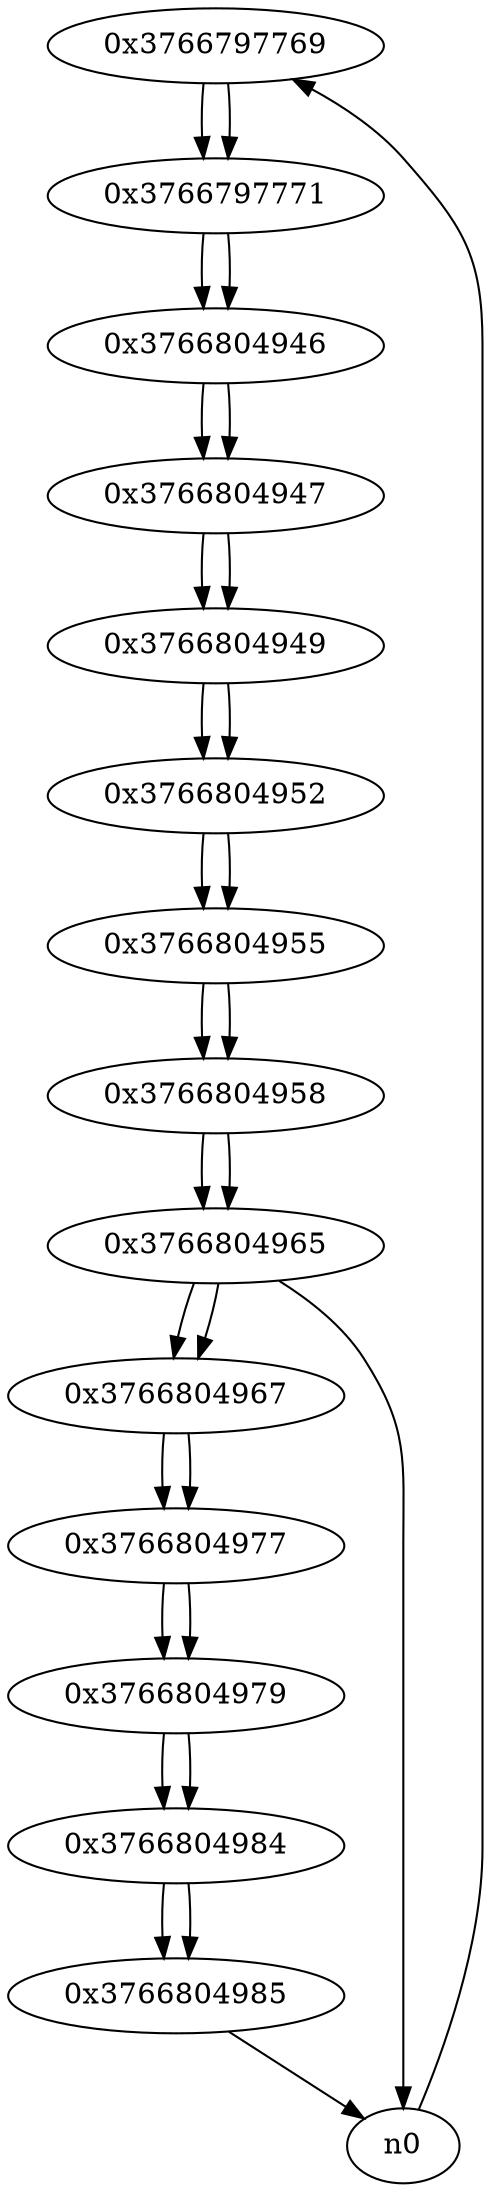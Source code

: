 digraph G{
/* nodes */
  n1 [label="0x3766797769"]
  n2 [label="0x3766797771"]
  n3 [label="0x3766804946"]
  n4 [label="0x3766804947"]
  n5 [label="0x3766804949"]
  n6 [label="0x3766804952"]
  n7 [label="0x3766804955"]
  n8 [label="0x3766804958"]
  n9 [label="0x3766804965"]
  n10 [label="0x3766804967"]
  n11 [label="0x3766804977"]
  n12 [label="0x3766804979"]
  n13 [label="0x3766804984"]
  n14 [label="0x3766804985"]
/* edges */
n1 -> n2;
n0 -> n1;
n2 -> n3;
n1 -> n2;
n3 -> n4;
n2 -> n3;
n4 -> n5;
n3 -> n4;
n5 -> n6;
n4 -> n5;
n6 -> n7;
n5 -> n6;
n7 -> n8;
n6 -> n7;
n8 -> n9;
n7 -> n8;
n9 -> n10;
n9 -> n0;
n8 -> n9;
n10 -> n11;
n9 -> n10;
n11 -> n12;
n10 -> n11;
n12 -> n13;
n11 -> n12;
n13 -> n14;
n12 -> n13;
n14 -> n0;
n13 -> n14;
}
